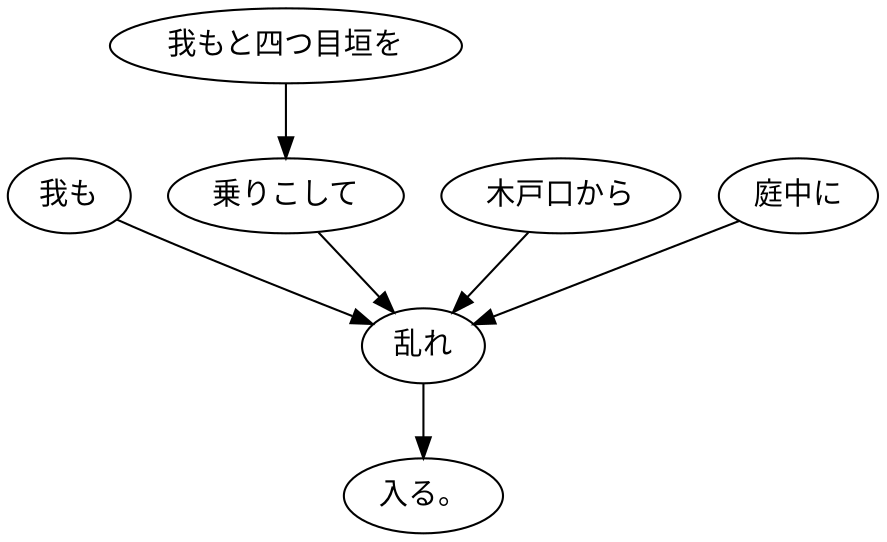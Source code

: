 digraph graph5123 {
	node0 [label="我も"];
	node1 [label="我もと四つ目垣を"];
	node2 [label="乗りこして"];
	node3 [label="木戸口から"];
	node4 [label="庭中に"];
	node5 [label="乱れ"];
	node6 [label="入る。"];
	node0 -> node5;
	node1 -> node2;
	node2 -> node5;
	node3 -> node5;
	node4 -> node5;
	node5 -> node6;
}
